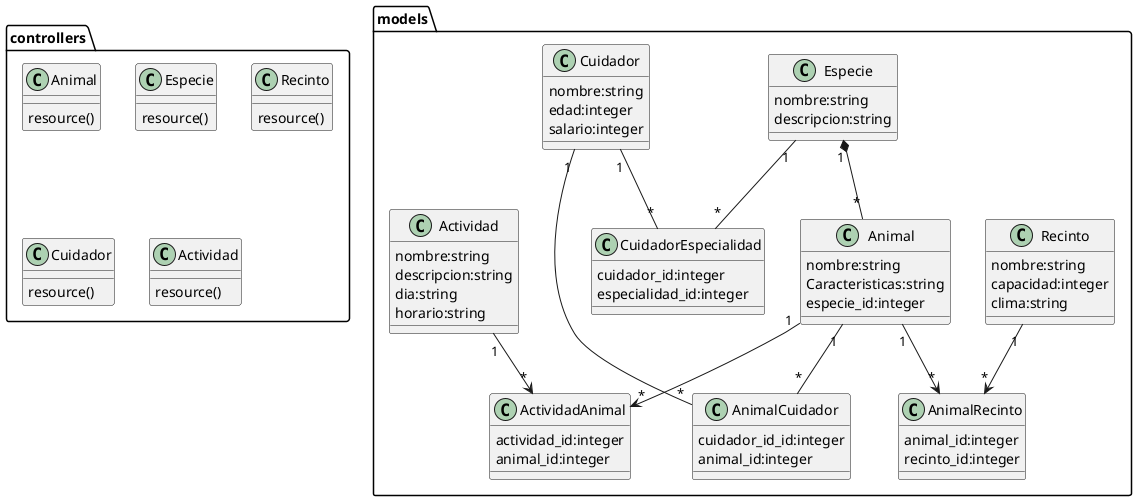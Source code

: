 @startuml 'zoo'
class models.Animal{
    nombre:string
    Caracteristicas:string
    especie_id:integer
}
class models.Especie{
    nombre:string
    descripcion:string
}
class models.Recinto{
    nombre:string
    capacidad:integer
    clima:string
}
class models.Cuidador{
    nombre:string
    edad:integer
    salario:integer
}
class models.CuidadorEspecialidad{
    cuidador_id:integer
    especialidad_id:integer
}
class models.Actividad{
    nombre:string
    descripcion:string
    dia:string
    horario:string
}
class models.AnimalCuidador{
    cuidador_id_id:integer
    animal_id:integer
}
class models.ActividadAnimal{
    actividad_id:integer
    animal_id:integer
}
class models.AnimalRecinto{
    animal_id:integer
    recinto_id:integer
}

class controllers.Animal{
    resource()
}
class controllers.Especie{
    resource()
}
class controllers.Recinto{
    resource()
}
class controllers.Cuidador{
    resource()
}
class controllers.Actividad{
    resource()
}


models.Animal"1"-->"*" models.AnimalRecinto
models.Animal"1"-->"*" models.ActividadAnimal
models.Animal"1" -- "*" models.AnimalCuidador
models.Recinto"1"-->"*" models.AnimalRecinto
models.Actividad"1"-->"*" models.ActividadAnimal
models.Cuidador"1" -- "*" models.AnimalCuidador
models.Cuidador"1" -- "*" models.CuidadorEspecialidad
models.Especie"1"*--"*" models.Animal
models.Especie"1" -- "*" models.CuidadorEspecialidad

@enduml